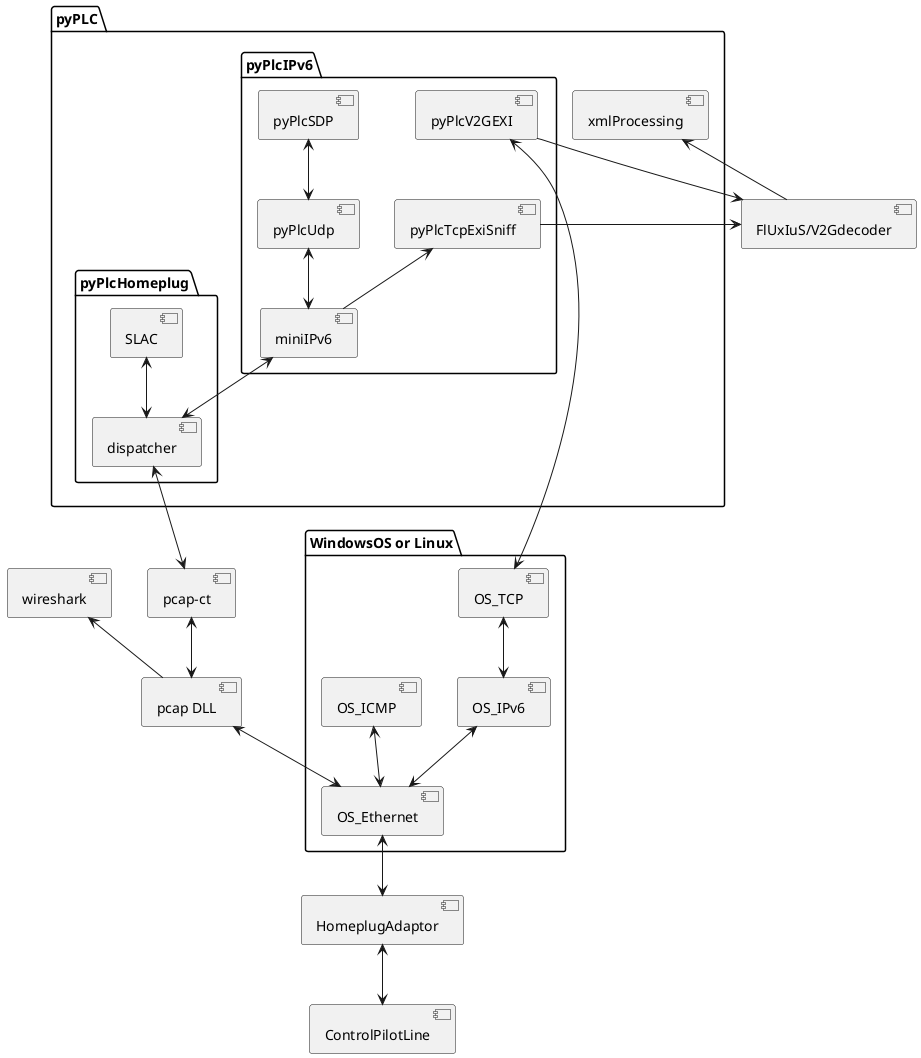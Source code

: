 @startuml

package "pyPLC" {
	package "pyPlcIPv6" {
		[miniIPv6]
		[pyPlcUdp]
		[pyPlcSDP]
		[pyPlcTcpExiSniff]
		[pyPlcV2GEXI]
	}

	package "pyPlcHomeplug" {
		[dispatcher]
		[SLAC]
	}
	
	
	[xmlProcessing]
}

[ControlPilotLine]
[HomeplugAdaptor]
[pcap DLL] as pcap
[wireshark]
[FlUxIuS/V2Gdecoder] as dec

package "WindowsOS or Linux" {
  [OS_Ethernet]
  [OS_IPv6]
  [OS_TCP]
  [OS_ICMP]
}

[ControlPilotLine] <-up-> [HomeplugAdaptor]
[HomeplugAdaptor] <-up-> [OS_Ethernet]
[OS_Ethernet] <-up-> [pcap]
[OS_Ethernet] <-up-> [OS_IPv6]
[OS_Ethernet] <-up-> [OS_ICMP]
[OS_IPv6] <-up-> [OS_TCP]

[pcap] <-up-> [pcap-ct]
[pcap] -up-> [wireshark]
[pcap-ct] <-up-> [dispatcher]
[dispatcher] <-up-> [SLAC]
[dispatcher] <-up-> [miniIPv6]
[miniIPv6] <-up-> [pyPlcUdp]
[miniIPv6] -up-> [pyPlcTcpExiSniff]
[pyPlcUdp] <-up-> [pyPlcSDP]
[OS_TCP] <-up-> [pyPlcV2GEXI]
[pyPlcV2GEXI] -r-> [dec]
[pyPlcTcpExiSniff] -r-> [dec]
[dec] -l-> [xmlProcessing]
@enduml